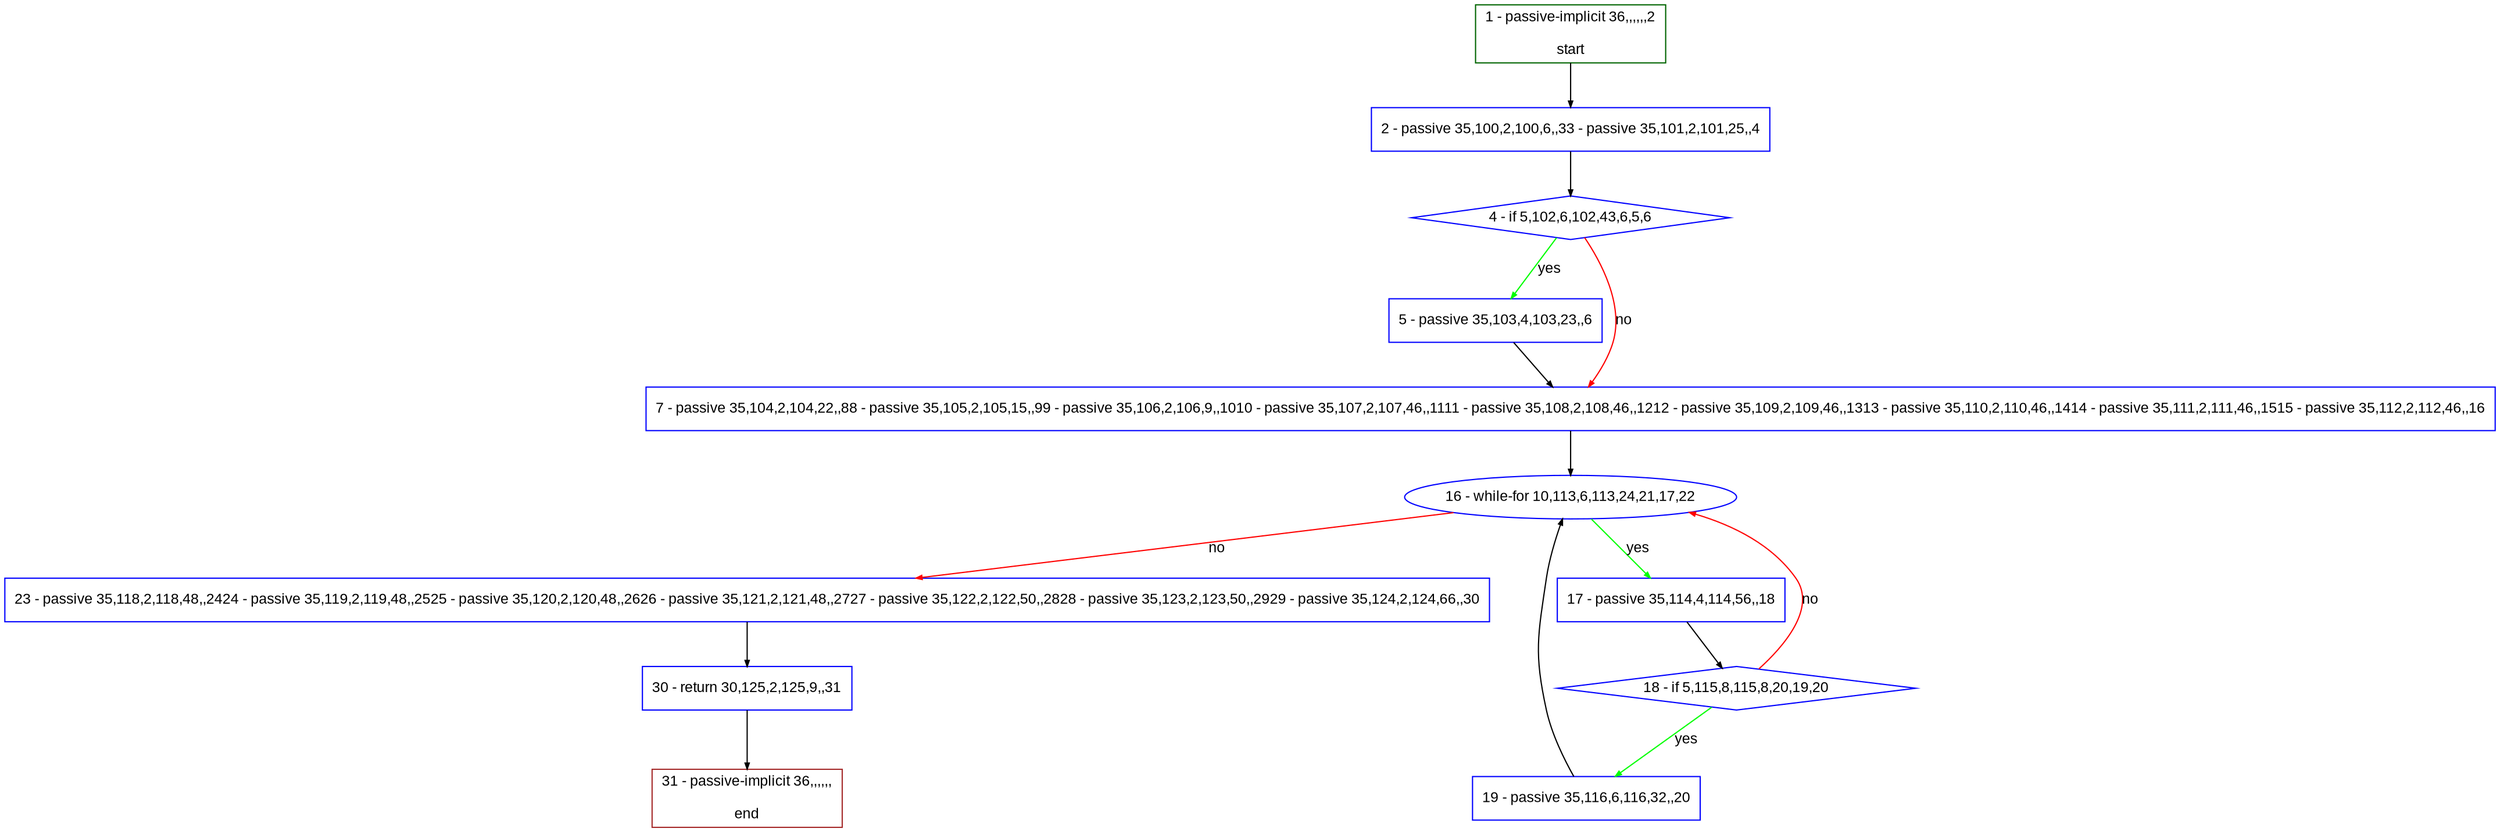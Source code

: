 digraph "" {
  graph [pack="true", label="", fontsize="12", packmode="clust", fontname="Arial", fillcolor="#FFFFCC", bgcolor="white", style="rounded,filled", compound="true"];
  node [node_initialized="no", label="", color="grey", fontsize="12", fillcolor="white", fontname="Arial", style="filled", shape="rectangle", compound="true", fixedsize="false"];
  edge [fontcolor="black", arrowhead="normal", arrowtail="none", arrowsize="0.5", ltail="", label="", color="black", fontsize="12", lhead="", fontname="Arial", dir="forward", compound="true"];
  __N1 [label="2 - passive 35,100,2,100,6,,33 - passive 35,101,2,101,25,,4", color="#0000ff", fillcolor="#ffffff", style="filled", shape="box"];
  __N2 [label="1 - passive-implicit 36,,,,,,2\n\nstart", color="#006400", fillcolor="#ffffff", style="filled", shape="box"];
  __N3 [label="4 - if 5,102,6,102,43,6,5,6", color="#0000ff", fillcolor="#ffffff", style="filled", shape="diamond"];
  __N4 [label="5 - passive 35,103,4,103,23,,6", color="#0000ff", fillcolor="#ffffff", style="filled", shape="box"];
  __N5 [label="7 - passive 35,104,2,104,22,,88 - passive 35,105,2,105,15,,99 - passive 35,106,2,106,9,,1010 - passive 35,107,2,107,46,,1111 - passive 35,108,2,108,46,,1212 - passive 35,109,2,109,46,,1313 - passive 35,110,2,110,46,,1414 - passive 35,111,2,111,46,,1515 - passive 35,112,2,112,46,,16", color="#0000ff", fillcolor="#ffffff", style="filled", shape="box"];
  __N6 [label="16 - while-for 10,113,6,113,24,21,17,22", color="#0000ff", fillcolor="#ffffff", style="filled", shape="oval"];
  __N7 [label="17 - passive 35,114,4,114,56,,18", color="#0000ff", fillcolor="#ffffff", style="filled", shape="box"];
  __N8 [label="23 - passive 35,118,2,118,48,,2424 - passive 35,119,2,119,48,,2525 - passive 35,120,2,120,48,,2626 - passive 35,121,2,121,48,,2727 - passive 35,122,2,122,50,,2828 - passive 35,123,2,123,50,,2929 - passive 35,124,2,124,66,,30", color="#0000ff", fillcolor="#ffffff", style="filled", shape="box"];
  __N9 [label="18 - if 5,115,8,115,8,20,19,20", color="#0000ff", fillcolor="#ffffff", style="filled", shape="diamond"];
  __N10 [label="19 - passive 35,116,6,116,32,,20", color="#0000ff", fillcolor="#ffffff", style="filled", shape="box"];
  __N11 [label="30 - return 30,125,2,125,9,,31", color="#0000ff", fillcolor="#ffffff", style="filled", shape="box"];
  __N12 [label="31 - passive-implicit 36,,,,,,\n\nend", color="#a52a2a", fillcolor="#ffffff", style="filled", shape="box"];
  __N2 -> __N1 [arrowhead="normal", arrowtail="none", color="#000000", label="", dir="forward"];
  __N1 -> __N3 [arrowhead="normal", arrowtail="none", color="#000000", label="", dir="forward"];
  __N3 -> __N4 [arrowhead="normal", arrowtail="none", color="#00ff00", label="yes", dir="forward"];
  __N3 -> __N5 [arrowhead="normal", arrowtail="none", color="#ff0000", label="no", dir="forward"];
  __N4 -> __N5 [arrowhead="normal", arrowtail="none", color="#000000", label="", dir="forward"];
  __N5 -> __N6 [arrowhead="normal", arrowtail="none", color="#000000", label="", dir="forward"];
  __N6 -> __N7 [arrowhead="normal", arrowtail="none", color="#00ff00", label="yes", dir="forward"];
  __N6 -> __N8 [arrowhead="normal", arrowtail="none", color="#ff0000", label="no", dir="forward"];
  __N7 -> __N9 [arrowhead="normal", arrowtail="none", color="#000000", label="", dir="forward"];
  __N9 -> __N6 [arrowhead="normal", arrowtail="none", color="#ff0000", label="no", dir="forward"];
  __N9 -> __N10 [arrowhead="normal", arrowtail="none", color="#00ff00", label="yes", dir="forward"];
  __N10 -> __N6 [arrowhead="normal", arrowtail="none", color="#000000", label="", dir="forward"];
  __N8 -> __N11 [arrowhead="normal", arrowtail="none", color="#000000", label="", dir="forward"];
  __N11 -> __N12 [arrowhead="normal", arrowtail="none", color="#000000", label="", dir="forward"];
}
